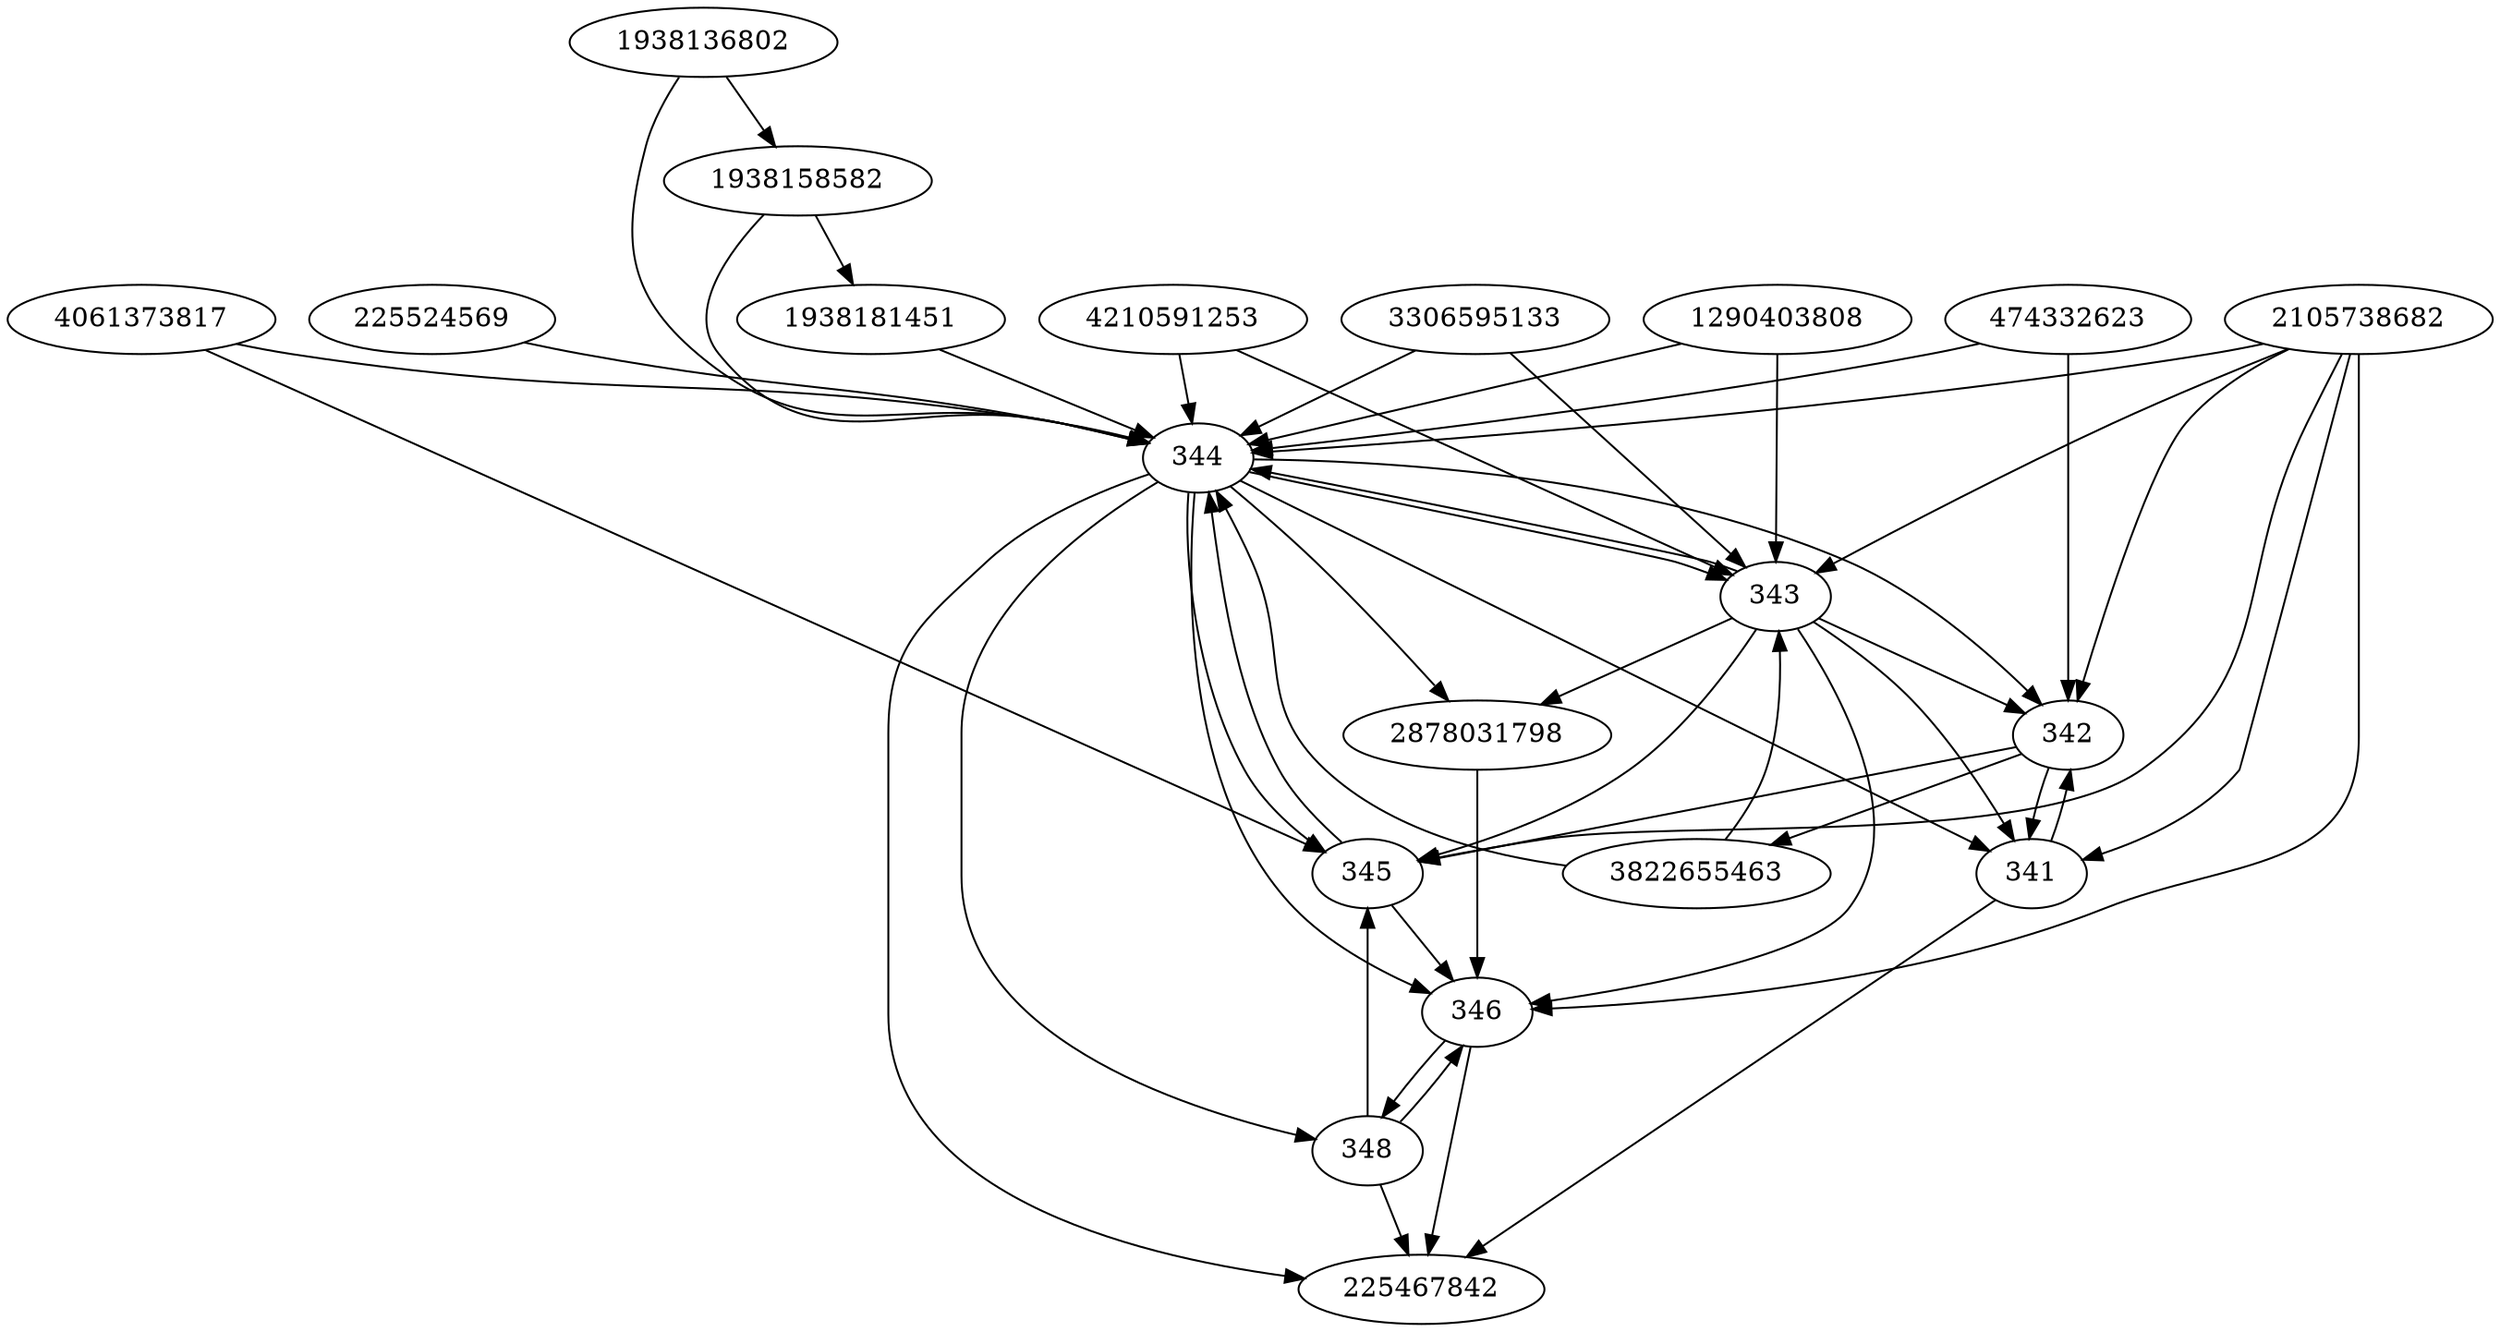 strict digraph  {
1290403808;
225467842;
1938136802;
344;
3822655463;
345;
1938181451;
474332623;
2105738682;
4210591253;
1938158582;
343;
225524569;
4061373817;
346;
341;
348;
3306595133;
2878031798;
342;
1290403808 -> 343;
1290403808 -> 344;
1938136802 -> 344;
1938136802 -> 1938158582;
344 -> 225467842;
344 -> 345;
344 -> 341;
344 -> 348;
344 -> 2878031798;
344 -> 346;
344 -> 343;
344 -> 342;
3822655463 -> 343;
3822655463 -> 344;
345 -> 344;
345 -> 346;
1938181451 -> 344;
474332623 -> 342;
474332623 -> 344;
2105738682 -> 341;
2105738682 -> 342;
2105738682 -> 343;
2105738682 -> 344;
2105738682 -> 345;
2105738682 -> 346;
4210591253 -> 343;
4210591253 -> 344;
1938158582 -> 344;
1938158582 -> 1938181451;
343 -> 345;
343 -> 346;
343 -> 2878031798;
343 -> 341;
343 -> 342;
343 -> 344;
225524569 -> 344;
4061373817 -> 344;
4061373817 -> 345;
346 -> 225467842;
346 -> 348;
341 -> 342;
341 -> 225467842;
348 -> 225467842;
348 -> 345;
348 -> 346;
3306595133 -> 343;
3306595133 -> 344;
2878031798 -> 346;
342 -> 345;
342 -> 3822655463;
342 -> 341;
}
